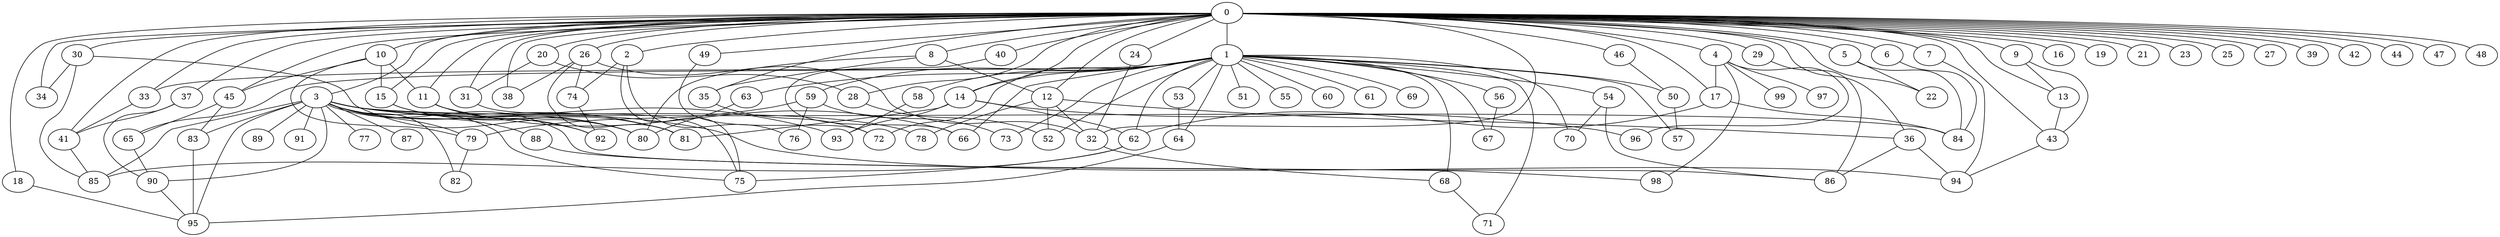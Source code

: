 
graph graphname {
    0 -- 1
0 -- 2
0 -- 3
0 -- 4
0 -- 5
0 -- 6
0 -- 7
0 -- 8
0 -- 9
0 -- 10
0 -- 11
0 -- 12
0 -- 13
0 -- 14
0 -- 15
0 -- 16
0 -- 17
0 -- 18
0 -- 19
0 -- 20
0 -- 21
0 -- 22
0 -- 23
0 -- 24
0 -- 25
0 -- 26
0 -- 27
0 -- 28
0 -- 29
0 -- 30
0 -- 31
0 -- 32
0 -- 33
0 -- 34
0 -- 35
0 -- 36
0 -- 37
0 -- 38
0 -- 39
0 -- 40
0 -- 41
0 -- 42
0 -- 43
0 -- 44
0 -- 45
0 -- 46
0 -- 47
0 -- 48
0 -- 49
1 -- 50
1 -- 51
1 -- 52
1 -- 53
1 -- 54
1 -- 55
1 -- 56
1 -- 57
1 -- 58
1 -- 59
1 -- 60
1 -- 61
1 -- 62
1 -- 63
1 -- 64
1 -- 65
1 -- 66
1 -- 67
1 -- 68
1 -- 69
1 -- 70
1 -- 71
1 -- 72
1 -- 73
1 -- 14
1 -- 33
2 -- 74
2 -- 75
2 -- 76
3 -- 77
3 -- 78
3 -- 79
3 -- 80
3 -- 81
3 -- 82
3 -- 83
3 -- 84
3 -- 85
3 -- 86
3 -- 87
3 -- 88
3 -- 89
3 -- 90
3 -- 91
3 -- 92
3 -- 93
3 -- 94
3 -- 95
3 -- 75
4 -- 96
4 -- 98
4 -- 99
4 -- 97
4 -- 17
5 -- 84
5 -- 22
6 -- 84
7 -- 94
8 -- 35
8 -- 80
8 -- 12
9 -- 43
9 -- 13
10 -- 11
10 -- 15
10 -- 79
10 -- 45
11 -- 92
11 -- 66
12 -- 78
12 -- 32
12 -- 36
12 -- 52
13 -- 43
14 -- 62
14 -- 93
14 -- 96
14 -- 81
15 -- 81
15 -- 80
17 -- 62
17 -- 84
18 -- 95
20 -- 31
20 -- 28
24 -- 32
26 -- 32
26 -- 81
26 -- 38
26 -- 74
28 -- 52
29 -- 86
30 -- 34
30 -- 85
30 -- 80
31 -- 75
32 -- 68
33 -- 41
35 -- 72
36 -- 94
36 -- 86
37 -- 41
37 -- 90
40 -- 66
41 -- 85
43 -- 94
45 -- 65
45 -- 83
46 -- 50
49 -- 72
50 -- 57
53 -- 64
54 -- 86
54 -- 70
56 -- 67
58 -- 93
59 -- 73
59 -- 76
59 -- 79
62 -- 85
62 -- 75
63 -- 80
64 -- 95
65 -- 90
68 -- 71
74 -- 92
79 -- 82
83 -- 95
88 -- 98
90 -- 95

}

